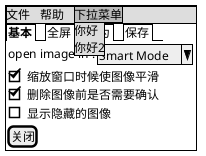 @startsalt 页签
{+ 
{* 文件 | 帮助 | 下拉菜单
 下拉菜单 | 你好 | 你好2 }
{/ <b>基本 | 全屏 | 行为 | 保存}
{
{ open image in : | ^Smart Mode^}
[X] 缩放窗口时候使图像平滑
[X] 删除图像前是否需要确认
[] 显示隐藏的图像
}
[关闭]
}

@endsalt